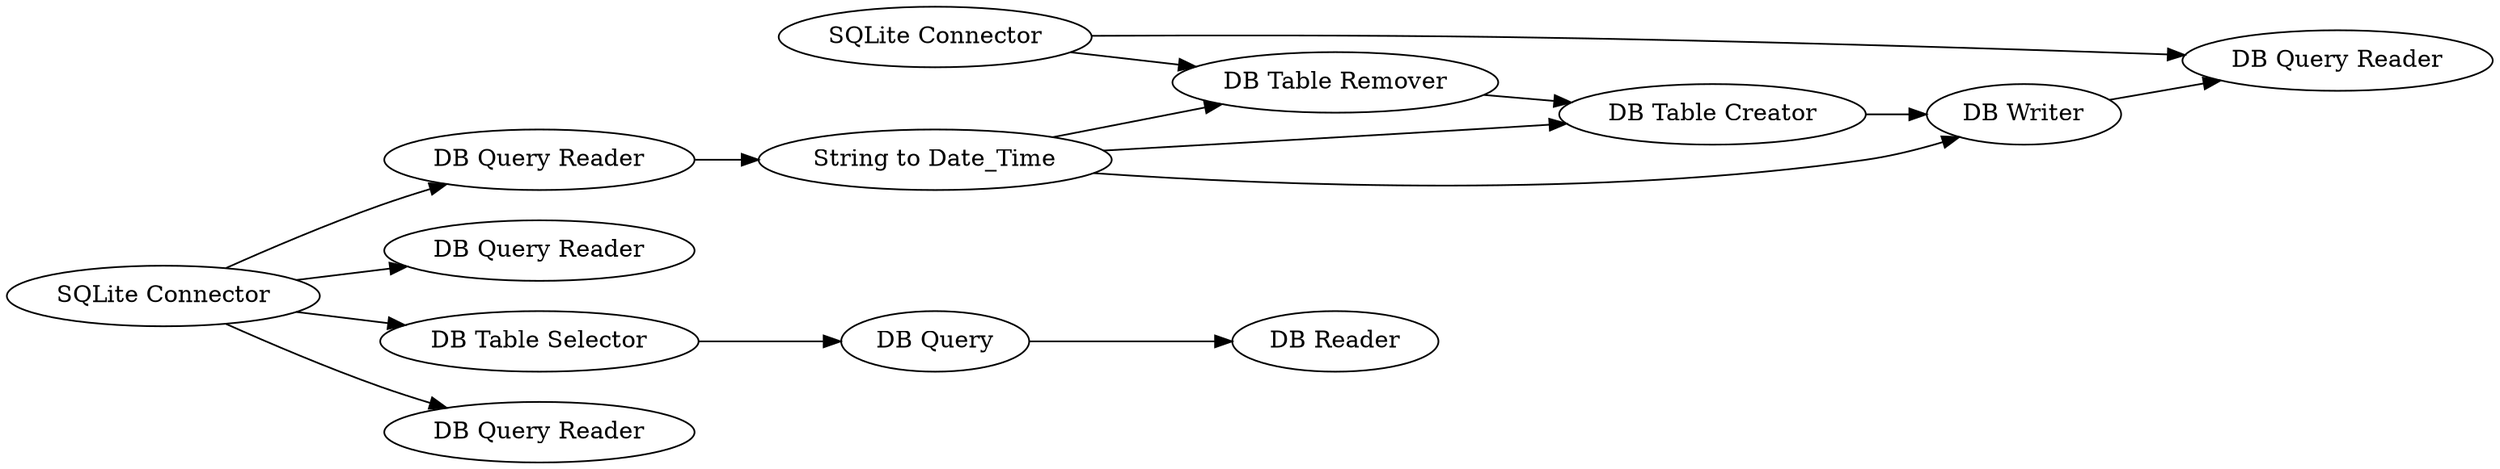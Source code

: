 digraph {
	12 -> 10
	7 -> 8
	1 -> 4
	4 -> 5
	1 -> 2
	5 -> 11
	5 -> 12
	9 -> 13
	9 -> 12
	1 -> 6
	5 -> 10
	6 -> 7
	10 -> 11
	11 -> 13
	1 -> 3
	5 [label="String to Date_Time"]
	13 [label="DB Query Reader"]
	1 [label="SQLite Connector"]
	7 [label="DB Query"]
	9 [label="SQLite Connector"]
	11 [label="DB Writer"]
	4 [label="DB Query Reader"]
	10 [label="DB Table Creator"]
	6 [label="DB Table Selector"]
	8 [label="DB Reader"]
	3 [label="DB Query Reader"]
	2 [label="DB Query Reader"]
	12 [label="DB Table Remover"]
	rankdir=LR
}
